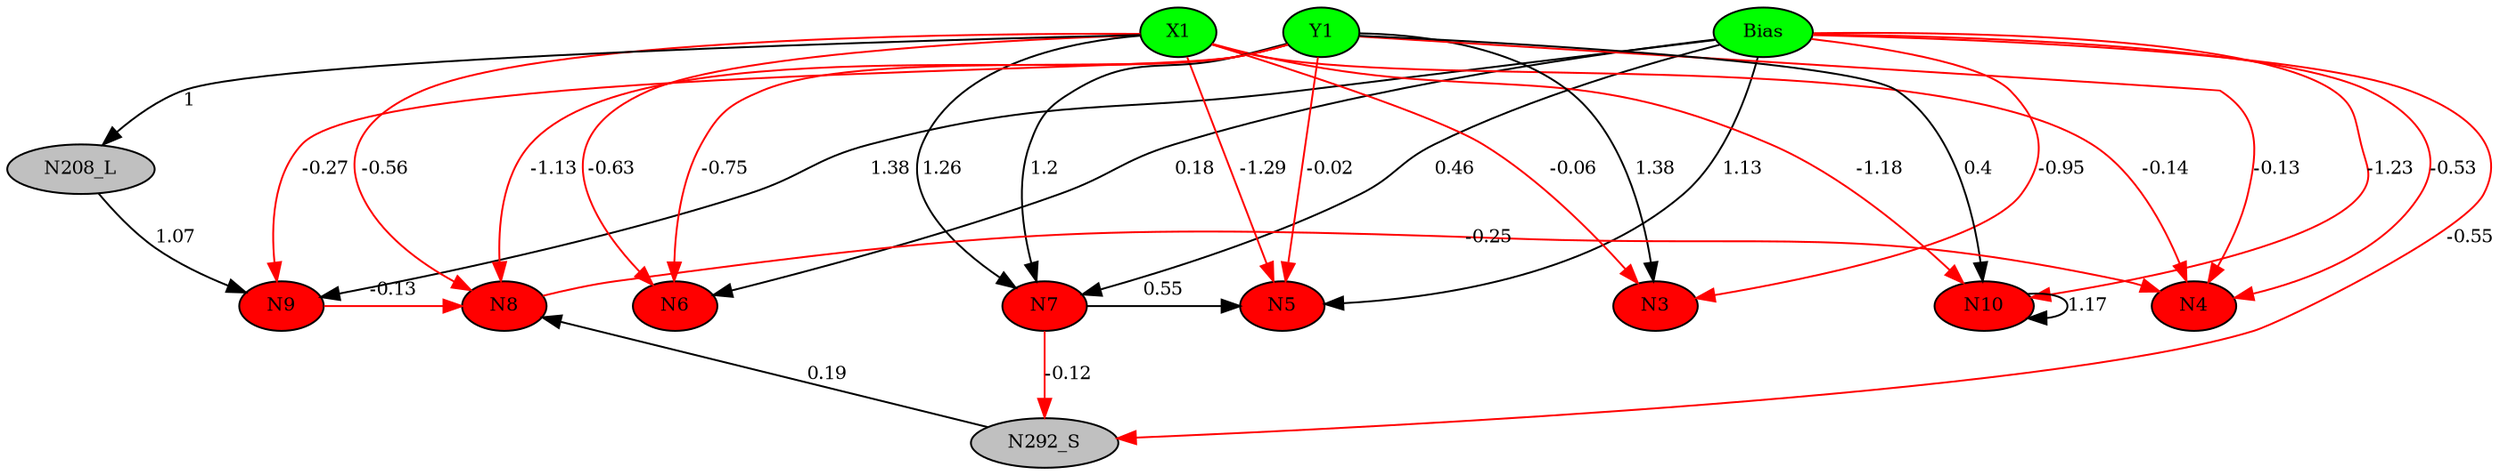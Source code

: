 digraph g { 
N0 [shape=ellipse, label=Bias,fontsize=10,height=0.1,width=0.1,style=filled,fillcolor=green]
N1[shape=ellipse label=X1,fontsize=10,height=0.1,width=0.1,style=filled,fillcolor=green]
N2[shape=ellipse label=Y1,fontsize=10,height=0.1,width=0.1,style=filled,fillcolor=green]
N3[shape=ellipse,fontsize = 10, height = 0.1, width = 0.1, style = filled, fillcolor = red]
N4[shape=ellipse,fontsize = 10, height = 0.1, width = 0.1, style = filled, fillcolor = red]
N5[shape=ellipse,fontsize = 10, height = 0.1, width = 0.1, style = filled, fillcolor = red]
N6[shape=ellipse,fontsize = 10, height = 0.1, width = 0.1, style = filled, fillcolor = red]
N7[shape=ellipse,fontsize = 10, height = 0.1, width = 0.1, style = filled, fillcolor = red]
N8[shape=ellipse,fontsize = 10, height = 0.1, width = 0.1, style = filled, fillcolor = red]
N9[shape=ellipse,fontsize = 10, height = 0.1, width = 0.1, style = filled, fillcolor = red]
N10[shape=ellipse,fontsize = 10, height = 0.1, width = 0.1, style = filled, fillcolor = red]
N208[shape=ellipse, label=N208_L,fontsize=10,height=0.1,width=0.1,style=filled,fillcolor=gray]
N292[shape=ellipse, label=N292_S,fontsize=10,height=0.1,width=0.1,style=filled,fillcolor=gray]
N0 -> N3 [color=red] [arrowType=inv][ label=-0.95,fontsize=10]
N1 -> N3 [color=red] [arrowType=inv][ label=-0.06,fontsize=10]
N2 -> N3 [color=black] [ label=1.38,fontsize=10]
N0 -> N4 [color=red] [arrowType=inv][ label=-0.53,fontsize=10]
N1 -> N4 [color=red] [arrowType=inv][ label=-0.14,fontsize=10]
N2 -> N4 [color=red] [arrowType=inv][ label=-0.13,fontsize=10]
N0 -> N5 [color=black] [ label=1.13,fontsize=10]
N1 -> N5 [color=red] [arrowType=inv][ label=-1.29,fontsize=10]
N2 -> N5 [color=red] [arrowType=inv][ label=-0.02,fontsize=10]
N0 -> N6 [color=black] [ label=0.18,fontsize=10]
N1 -> N6 [color=red] [arrowType=inv][ label=-0.63,fontsize=10]
N2 -> N6 [color=red] [arrowType=inv][ label=-0.75,fontsize=10]
N0 -> N7 [color=black] [ label=0.46,fontsize=10]
N1 -> N7 [color=black] [ label=1.26,fontsize=10]
N2 -> N7 [color=black] [ label=1.2,fontsize=10]
N1 -> N8 [color=red] [arrowType=inv][ label=-0.56,fontsize=10]
N2 -> N8 [color=red] [arrowType=inv][ label=-1.13,fontsize=10]
N0 -> N9 [color=black] [ label=1.38,fontsize=10]
N2 -> N9 [color=red] [arrowType=inv][ label=-0.27,fontsize=10]
N0 -> N10 [color=red] [arrowType=inv][ label=-1.23,fontsize=10]
N1 -> N10 [color=red] [arrowType=inv][ label=-1.18,fontsize=10]
N2 -> N10 [color=black] [ label=0.4,fontsize=10]
N8 -> N4 [color=red] [arrowType=inv][ label=-0.25,fontsize=10]
N9 -> N8 [color=red] [arrowType=inv][ label=-0.13,fontsize=10]
N1 -> N208 [color=black] [ label=1,fontsize=10]
N208 -> N9 [color=black] [ label=1.07,fontsize=10]
N0 -> N292 [color=red] [arrowType=inv][ label=-0.55,fontsize=10]
N292 -> N8 [color=black] [ label=0.19,fontsize=10]
N7 -> N5 [color=black] [ label=0.55,fontsize=10]
N10 -> N10 [color=black] [ label=1.17,fontsize=10]
N7 -> N292 [color=red] [arrowType=inv][ label=-0.12,fontsize=10]
 { rank=same; 
N3
N4
N5
N6
N7
N8
N9
N10
 } 
 { rank=same; 
N1 ->N2 ->N0 [style=invis]
 } 
}
